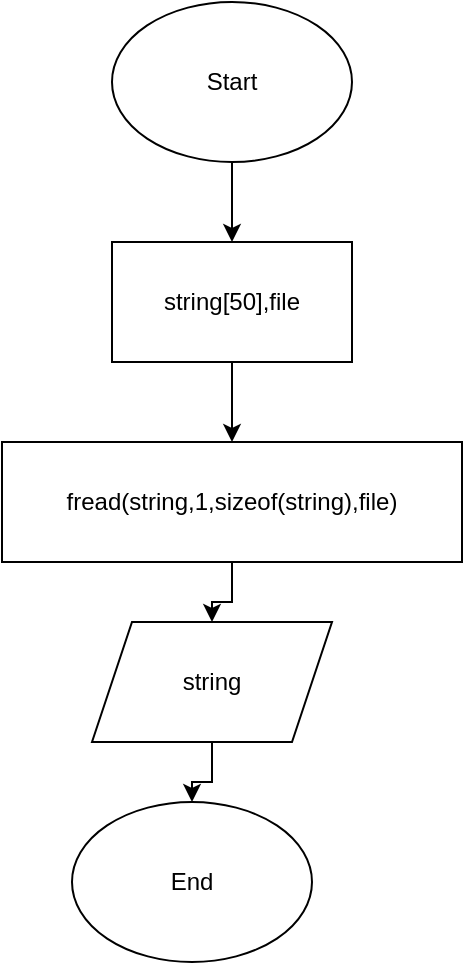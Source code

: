 <mxfile version="20.8.16" type="device"><diagram id="C5RBs43oDa-KdzZeNtuy" name="Page-1"><mxGraphModel dx="393" dy="511" grid="1" gridSize="10" guides="1" tooltips="1" connect="1" arrows="1" fold="1" page="1" pageScale="1" pageWidth="827" pageHeight="1169" math="0" shadow="0"><root><mxCell id="WIyWlLk6GJQsqaUBKTNV-0"/><mxCell id="WIyWlLk6GJQsqaUBKTNV-1" parent="WIyWlLk6GJQsqaUBKTNV-0"/><mxCell id="8jsHmkGzJT2NFq6FygwT-2" style="edgeStyle=orthogonalEdgeStyle;rounded=0;orthogonalLoop=1;jettySize=auto;html=1;entryX=0.5;entryY=0;entryDx=0;entryDy=0;" edge="1" parent="WIyWlLk6GJQsqaUBKTNV-1" source="8jsHmkGzJT2NFq6FygwT-0" target="8jsHmkGzJT2NFq6FygwT-1"><mxGeometry relative="1" as="geometry"/></mxCell><mxCell id="8jsHmkGzJT2NFq6FygwT-0" value="Start" style="ellipse;whiteSpace=wrap;html=1;" vertex="1" parent="WIyWlLk6GJQsqaUBKTNV-1"><mxGeometry x="150" y="10" width="120" height="80" as="geometry"/></mxCell><mxCell id="8jsHmkGzJT2NFq6FygwT-5" style="edgeStyle=orthogonalEdgeStyle;rounded=0;orthogonalLoop=1;jettySize=auto;html=1;entryX=0.5;entryY=0;entryDx=0;entryDy=0;" edge="1" parent="WIyWlLk6GJQsqaUBKTNV-1" source="8jsHmkGzJT2NFq6FygwT-1" target="8jsHmkGzJT2NFq6FygwT-4"><mxGeometry relative="1" as="geometry"/></mxCell><mxCell id="8jsHmkGzJT2NFq6FygwT-1" value="string[50],file" style="rounded=0;whiteSpace=wrap;html=1;" vertex="1" parent="WIyWlLk6GJQsqaUBKTNV-1"><mxGeometry x="150" y="130" width="120" height="60" as="geometry"/></mxCell><mxCell id="8jsHmkGzJT2NFq6FygwT-8" style="edgeStyle=orthogonalEdgeStyle;rounded=0;orthogonalLoop=1;jettySize=auto;html=1;" edge="1" parent="WIyWlLk6GJQsqaUBKTNV-1" source="8jsHmkGzJT2NFq6FygwT-3" target="8jsHmkGzJT2NFq6FygwT-7"><mxGeometry relative="1" as="geometry"/></mxCell><mxCell id="8jsHmkGzJT2NFq6FygwT-3" value="string" style="shape=parallelogram;perimeter=parallelogramPerimeter;whiteSpace=wrap;html=1;fixedSize=1;" vertex="1" parent="WIyWlLk6GJQsqaUBKTNV-1"><mxGeometry x="140" y="320" width="120" height="60" as="geometry"/></mxCell><mxCell id="8jsHmkGzJT2NFq6FygwT-6" style="edgeStyle=orthogonalEdgeStyle;rounded=0;orthogonalLoop=1;jettySize=auto;html=1;" edge="1" parent="WIyWlLk6GJQsqaUBKTNV-1" source="8jsHmkGzJT2NFq6FygwT-4" target="8jsHmkGzJT2NFq6FygwT-3"><mxGeometry relative="1" as="geometry"/></mxCell><mxCell id="8jsHmkGzJT2NFq6FygwT-4" value="fread(string,1,sizeof(string),file)" style="rounded=0;whiteSpace=wrap;html=1;" vertex="1" parent="WIyWlLk6GJQsqaUBKTNV-1"><mxGeometry x="95" y="230" width="230" height="60" as="geometry"/></mxCell><mxCell id="8jsHmkGzJT2NFq6FygwT-7" value="End" style="ellipse;whiteSpace=wrap;html=1;" vertex="1" parent="WIyWlLk6GJQsqaUBKTNV-1"><mxGeometry x="130" y="410" width="120" height="80" as="geometry"/></mxCell></root></mxGraphModel></diagram></mxfile>